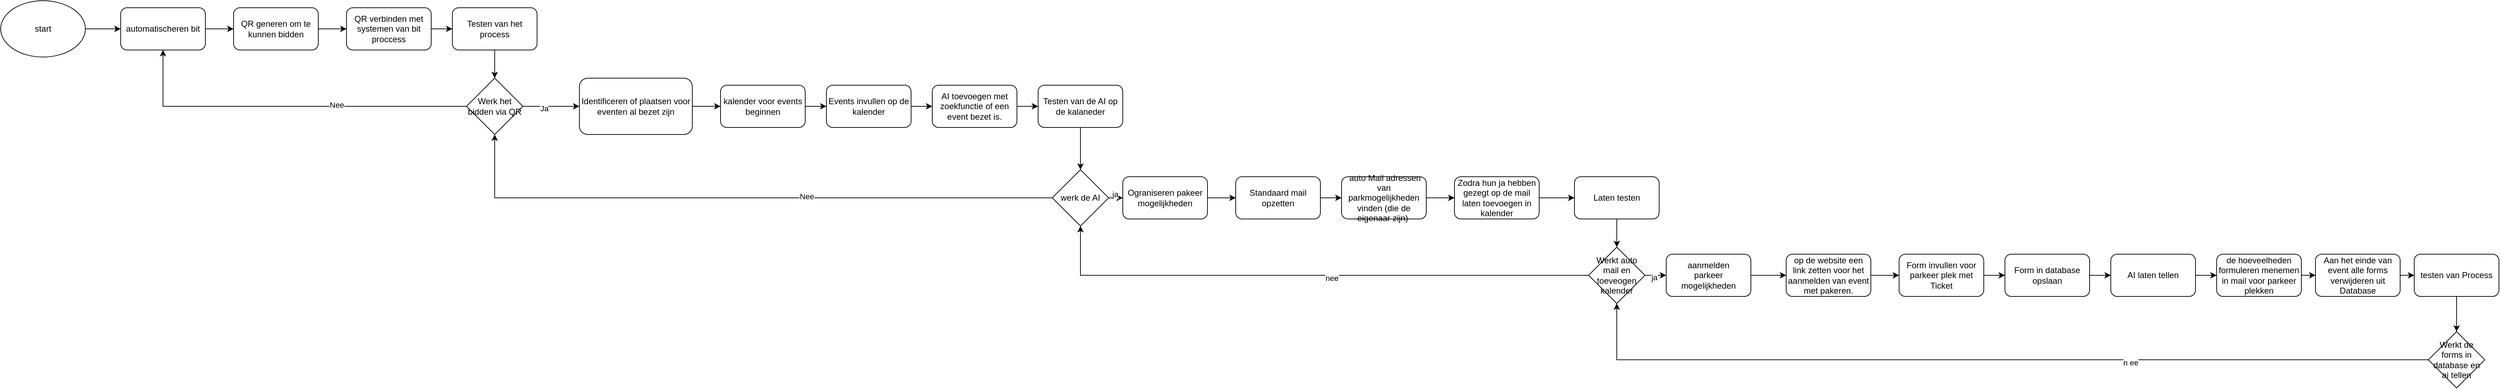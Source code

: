 <mxfile version="22.1.19" type="github">
  <diagram name="Page-1" id="8xoFzs__v3jjleJcGe1v">
    <mxGraphModel dx="2377" dy="1322" grid="1" gridSize="10" guides="1" tooltips="1" connect="1" arrows="1" fold="1" page="1" pageScale="1" pageWidth="827" pageHeight="1169" math="0" shadow="0">
      <root>
        <mxCell id="0" />
        <mxCell id="1" parent="0" />
        <mxCell id="QSTW8lEdJ63yRF9R9Cr1-3" style="edgeStyle=orthogonalEdgeStyle;rounded=0;orthogonalLoop=1;jettySize=auto;html=1;" edge="1" parent="1" source="QSTW8lEdJ63yRF9R9Cr1-1" target="QSTW8lEdJ63yRF9R9Cr1-2">
          <mxGeometry relative="1" as="geometry" />
        </mxCell>
        <mxCell id="QSTW8lEdJ63yRF9R9Cr1-1" value="start" style="ellipse;whiteSpace=wrap;html=1;" vertex="1" parent="1">
          <mxGeometry x="40" y="50" width="120" height="80" as="geometry" />
        </mxCell>
        <mxCell id="QSTW8lEdJ63yRF9R9Cr1-5" style="edgeStyle=orthogonalEdgeStyle;rounded=0;orthogonalLoop=1;jettySize=auto;html=1;entryX=0;entryY=0.5;entryDx=0;entryDy=0;" edge="1" parent="1" source="QSTW8lEdJ63yRF9R9Cr1-2" target="QSTW8lEdJ63yRF9R9Cr1-4">
          <mxGeometry relative="1" as="geometry" />
        </mxCell>
        <mxCell id="QSTW8lEdJ63yRF9R9Cr1-2" value="automatischeren bit" style="rounded=1;whiteSpace=wrap;html=1;" vertex="1" parent="1">
          <mxGeometry x="210" y="60" width="120" height="60" as="geometry" />
        </mxCell>
        <mxCell id="QSTW8lEdJ63yRF9R9Cr1-7" style="edgeStyle=orthogonalEdgeStyle;rounded=0;orthogonalLoop=1;jettySize=auto;html=1;" edge="1" parent="1" source="QSTW8lEdJ63yRF9R9Cr1-4" target="QSTW8lEdJ63yRF9R9Cr1-6">
          <mxGeometry relative="1" as="geometry" />
        </mxCell>
        <mxCell id="QSTW8lEdJ63yRF9R9Cr1-4" value="QR generen om te kunnen bidden" style="rounded=1;whiteSpace=wrap;html=1;" vertex="1" parent="1">
          <mxGeometry x="370" y="60" width="120" height="60" as="geometry" />
        </mxCell>
        <mxCell id="QSTW8lEdJ63yRF9R9Cr1-10" style="edgeStyle=orthogonalEdgeStyle;rounded=0;orthogonalLoop=1;jettySize=auto;html=1;entryX=0;entryY=0.5;entryDx=0;entryDy=0;" edge="1" parent="1" source="QSTW8lEdJ63yRF9R9Cr1-6" target="QSTW8lEdJ63yRF9R9Cr1-8">
          <mxGeometry relative="1" as="geometry" />
        </mxCell>
        <mxCell id="QSTW8lEdJ63yRF9R9Cr1-6" value="QR verbinden met systemen van bit proccess" style="rounded=1;whiteSpace=wrap;html=1;" vertex="1" parent="1">
          <mxGeometry x="530" y="60" width="120" height="60" as="geometry" />
        </mxCell>
        <mxCell id="QSTW8lEdJ63yRF9R9Cr1-11" style="edgeStyle=orthogonalEdgeStyle;rounded=0;orthogonalLoop=1;jettySize=auto;html=1;entryX=0.5;entryY=0;entryDx=0;entryDy=0;" edge="1" parent="1" source="QSTW8lEdJ63yRF9R9Cr1-8" target="QSTW8lEdJ63yRF9R9Cr1-9">
          <mxGeometry relative="1" as="geometry" />
        </mxCell>
        <mxCell id="QSTW8lEdJ63yRF9R9Cr1-8" value="Testen van het process" style="rounded=1;whiteSpace=wrap;html=1;" vertex="1" parent="1">
          <mxGeometry x="680" y="60" width="120" height="60" as="geometry" />
        </mxCell>
        <mxCell id="QSTW8lEdJ63yRF9R9Cr1-12" style="edgeStyle=orthogonalEdgeStyle;rounded=0;orthogonalLoop=1;jettySize=auto;html=1;" edge="1" parent="1" source="QSTW8lEdJ63yRF9R9Cr1-9" target="QSTW8lEdJ63yRF9R9Cr1-2">
          <mxGeometry relative="1" as="geometry" />
        </mxCell>
        <mxCell id="QSTW8lEdJ63yRF9R9Cr1-13" value="Nee" style="edgeLabel;html=1;align=center;verticalAlign=middle;resizable=0;points=[];" vertex="1" connectable="0" parent="QSTW8lEdJ63yRF9R9Cr1-12">
          <mxGeometry x="-0.278" y="-2" relative="1" as="geometry">
            <mxPoint as="offset" />
          </mxGeometry>
        </mxCell>
        <mxCell id="QSTW8lEdJ63yRF9R9Cr1-9" value="Werk het bidden via QR" style="rhombus;whiteSpace=wrap;html=1;" vertex="1" parent="1">
          <mxGeometry x="700" y="160" width="80" height="80" as="geometry" />
        </mxCell>
        <mxCell id="QSTW8lEdJ63yRF9R9Cr1-19" style="edgeStyle=orthogonalEdgeStyle;rounded=0;orthogonalLoop=1;jettySize=auto;html=1;" edge="1" parent="1" source="QSTW8lEdJ63yRF9R9Cr1-14" target="QSTW8lEdJ63yRF9R9Cr1-17">
          <mxGeometry relative="1" as="geometry" />
        </mxCell>
        <mxCell id="QSTW8lEdJ63yRF9R9Cr1-14" value="Identificeren of plaatsen voor eventen al bezet zijn" style="rounded=1;whiteSpace=wrap;html=1;" vertex="1" parent="1">
          <mxGeometry x="860" y="160" width="160" height="80" as="geometry" />
        </mxCell>
        <mxCell id="QSTW8lEdJ63yRF9R9Cr1-15" value="" style="edgeStyle=orthogonalEdgeStyle;rounded=0;orthogonalLoop=1;jettySize=auto;html=1;" edge="1" parent="1" source="QSTW8lEdJ63yRF9R9Cr1-9" target="QSTW8lEdJ63yRF9R9Cr1-14">
          <mxGeometry relative="1" as="geometry" />
        </mxCell>
        <mxCell id="QSTW8lEdJ63yRF9R9Cr1-16" value="Ja" style="edgeLabel;html=1;align=center;verticalAlign=middle;resizable=0;points=[];" vertex="1" connectable="0" parent="QSTW8lEdJ63yRF9R9Cr1-15">
          <mxGeometry x="-0.267" y="-3" relative="1" as="geometry">
            <mxPoint as="offset" />
          </mxGeometry>
        </mxCell>
        <mxCell id="QSTW8lEdJ63yRF9R9Cr1-21" style="edgeStyle=orthogonalEdgeStyle;rounded=0;orthogonalLoop=1;jettySize=auto;html=1;" edge="1" parent="1" source="QSTW8lEdJ63yRF9R9Cr1-17" target="QSTW8lEdJ63yRF9R9Cr1-20">
          <mxGeometry relative="1" as="geometry" />
        </mxCell>
        <mxCell id="QSTW8lEdJ63yRF9R9Cr1-17" value="kalender voor events beginnen" style="rounded=1;whiteSpace=wrap;html=1;" vertex="1" parent="1">
          <mxGeometry x="1060" y="170" width="120" height="60" as="geometry" />
        </mxCell>
        <mxCell id="QSTW8lEdJ63yRF9R9Cr1-23" style="edgeStyle=orthogonalEdgeStyle;rounded=0;orthogonalLoop=1;jettySize=auto;html=1;entryX=0;entryY=0.5;entryDx=0;entryDy=0;" edge="1" parent="1" source="QSTW8lEdJ63yRF9R9Cr1-20" target="QSTW8lEdJ63yRF9R9Cr1-22">
          <mxGeometry relative="1" as="geometry" />
        </mxCell>
        <mxCell id="QSTW8lEdJ63yRF9R9Cr1-20" value="Events invullen op de kalender" style="rounded=1;whiteSpace=wrap;html=1;" vertex="1" parent="1">
          <mxGeometry x="1210" y="170" width="120" height="60" as="geometry" />
        </mxCell>
        <mxCell id="QSTW8lEdJ63yRF9R9Cr1-25" style="edgeStyle=orthogonalEdgeStyle;rounded=0;orthogonalLoop=1;jettySize=auto;html=1;" edge="1" parent="1" source="QSTW8lEdJ63yRF9R9Cr1-22" target="QSTW8lEdJ63yRF9R9Cr1-24">
          <mxGeometry relative="1" as="geometry" />
        </mxCell>
        <mxCell id="QSTW8lEdJ63yRF9R9Cr1-22" value="AI toevoegen met zoekfunctie of een event bezet is." style="rounded=1;whiteSpace=wrap;html=1;" vertex="1" parent="1">
          <mxGeometry x="1360" y="170" width="120" height="60" as="geometry" />
        </mxCell>
        <mxCell id="QSTW8lEdJ63yRF9R9Cr1-27" style="edgeStyle=orthogonalEdgeStyle;rounded=0;orthogonalLoop=1;jettySize=auto;html=1;entryX=0.5;entryY=0;entryDx=0;entryDy=0;" edge="1" parent="1" source="QSTW8lEdJ63yRF9R9Cr1-24" target="QSTW8lEdJ63yRF9R9Cr1-26">
          <mxGeometry relative="1" as="geometry" />
        </mxCell>
        <mxCell id="QSTW8lEdJ63yRF9R9Cr1-24" value="Testen van de AI op de kalaneder" style="rounded=1;whiteSpace=wrap;html=1;" vertex="1" parent="1">
          <mxGeometry x="1510" y="170" width="120" height="60" as="geometry" />
        </mxCell>
        <mxCell id="QSTW8lEdJ63yRF9R9Cr1-28" style="edgeStyle=orthogonalEdgeStyle;rounded=0;orthogonalLoop=1;jettySize=auto;html=1;" edge="1" parent="1" source="QSTW8lEdJ63yRF9R9Cr1-26" target="QSTW8lEdJ63yRF9R9Cr1-9">
          <mxGeometry relative="1" as="geometry" />
        </mxCell>
        <mxCell id="QSTW8lEdJ63yRF9R9Cr1-29" value="Nee" style="edgeLabel;html=1;align=center;verticalAlign=middle;resizable=0;points=[];" vertex="1" connectable="0" parent="QSTW8lEdJ63yRF9R9Cr1-28">
          <mxGeometry x="-0.209" y="-2" relative="1" as="geometry">
            <mxPoint as="offset" />
          </mxGeometry>
        </mxCell>
        <mxCell id="QSTW8lEdJ63yRF9R9Cr1-35" style="edgeStyle=orthogonalEdgeStyle;rounded=0;orthogonalLoop=1;jettySize=auto;html=1;" edge="1" parent="1" source="QSTW8lEdJ63yRF9R9Cr1-26" target="QSTW8lEdJ63yRF9R9Cr1-32">
          <mxGeometry relative="1" as="geometry" />
        </mxCell>
        <mxCell id="QSTW8lEdJ63yRF9R9Cr1-36" value="ja" style="edgeLabel;html=1;align=center;verticalAlign=middle;resizable=0;points=[];" vertex="1" connectable="0" parent="QSTW8lEdJ63yRF9R9Cr1-35">
          <mxGeometry x="0.613" y="5" relative="1" as="geometry">
            <mxPoint as="offset" />
          </mxGeometry>
        </mxCell>
        <mxCell id="QSTW8lEdJ63yRF9R9Cr1-26" value="werk de AI" style="rhombus;whiteSpace=wrap;html=1;" vertex="1" parent="1">
          <mxGeometry x="1530" y="290" width="80" height="80" as="geometry" />
        </mxCell>
        <mxCell id="QSTW8lEdJ63yRF9R9Cr1-38" style="edgeStyle=orthogonalEdgeStyle;rounded=0;orthogonalLoop=1;jettySize=auto;html=1;entryX=0;entryY=0.5;entryDx=0;entryDy=0;" edge="1" parent="1" source="QSTW8lEdJ63yRF9R9Cr1-32" target="QSTW8lEdJ63yRF9R9Cr1-37">
          <mxGeometry relative="1" as="geometry" />
        </mxCell>
        <mxCell id="QSTW8lEdJ63yRF9R9Cr1-32" value="Ograniseren pakeer mogelijkheden" style="rounded=1;whiteSpace=wrap;html=1;" vertex="1" parent="1">
          <mxGeometry x="1630" y="300" width="120" height="60" as="geometry" />
        </mxCell>
        <mxCell id="QSTW8lEdJ63yRF9R9Cr1-42" style="edgeStyle=orthogonalEdgeStyle;rounded=0;orthogonalLoop=1;jettySize=auto;html=1;entryX=0;entryY=0.5;entryDx=0;entryDy=0;" edge="1" parent="1" source="QSTW8lEdJ63yRF9R9Cr1-37" target="QSTW8lEdJ63yRF9R9Cr1-39">
          <mxGeometry relative="1" as="geometry" />
        </mxCell>
        <mxCell id="QSTW8lEdJ63yRF9R9Cr1-37" value="Standaard mail opzetten" style="rounded=1;whiteSpace=wrap;html=1;" vertex="1" parent="1">
          <mxGeometry x="1790" y="300" width="120" height="60" as="geometry" />
        </mxCell>
        <mxCell id="QSTW8lEdJ63yRF9R9Cr1-43" style="edgeStyle=orthogonalEdgeStyle;rounded=0;orthogonalLoop=1;jettySize=auto;html=1;entryX=0;entryY=0.5;entryDx=0;entryDy=0;" edge="1" parent="1" source="QSTW8lEdJ63yRF9R9Cr1-39" target="QSTW8lEdJ63yRF9R9Cr1-40">
          <mxGeometry relative="1" as="geometry" />
        </mxCell>
        <mxCell id="QSTW8lEdJ63yRF9R9Cr1-39" value="&amp;nbsp;auto Mail adressen van parkmogelijkheden vinden (die de eigenaar zijn)&amp;nbsp;" style="rounded=1;whiteSpace=wrap;html=1;" vertex="1" parent="1">
          <mxGeometry x="1940" y="300" width="120" height="60" as="geometry" />
        </mxCell>
        <mxCell id="QSTW8lEdJ63yRF9R9Cr1-44" style="edgeStyle=orthogonalEdgeStyle;rounded=0;orthogonalLoop=1;jettySize=auto;html=1;entryX=0;entryY=0.5;entryDx=0;entryDy=0;" edge="1" parent="1" source="QSTW8lEdJ63yRF9R9Cr1-40" target="QSTW8lEdJ63yRF9R9Cr1-41">
          <mxGeometry relative="1" as="geometry" />
        </mxCell>
        <mxCell id="QSTW8lEdJ63yRF9R9Cr1-40" value="Zodra hun ja hebben gezegt op de mail laten toevoegen in kalender" style="rounded=1;whiteSpace=wrap;html=1;" vertex="1" parent="1">
          <mxGeometry x="2100" y="300" width="120" height="60" as="geometry" />
        </mxCell>
        <mxCell id="QSTW8lEdJ63yRF9R9Cr1-50" style="edgeStyle=orthogonalEdgeStyle;rounded=0;orthogonalLoop=1;jettySize=auto;html=1;entryX=0.5;entryY=0;entryDx=0;entryDy=0;" edge="1" parent="1" source="QSTW8lEdJ63yRF9R9Cr1-41" target="QSTW8lEdJ63yRF9R9Cr1-45">
          <mxGeometry relative="1" as="geometry" />
        </mxCell>
        <mxCell id="QSTW8lEdJ63yRF9R9Cr1-41" value="Laten testen" style="rounded=1;whiteSpace=wrap;html=1;" vertex="1" parent="1">
          <mxGeometry x="2270" y="300" width="120" height="60" as="geometry" />
        </mxCell>
        <mxCell id="QSTW8lEdJ63yRF9R9Cr1-47" style="edgeStyle=orthogonalEdgeStyle;rounded=0;orthogonalLoop=1;jettySize=auto;html=1;entryX=0.5;entryY=1;entryDx=0;entryDy=0;" edge="1" parent="1" source="QSTW8lEdJ63yRF9R9Cr1-45" target="QSTW8lEdJ63yRF9R9Cr1-26">
          <mxGeometry relative="1" as="geometry" />
        </mxCell>
        <mxCell id="QSTW8lEdJ63yRF9R9Cr1-48" value="nee" style="edgeLabel;html=1;align=center;verticalAlign=middle;resizable=0;points=[];" vertex="1" connectable="0" parent="QSTW8lEdJ63yRF9R9Cr1-47">
          <mxGeometry x="-0.078" y="4" relative="1" as="geometry">
            <mxPoint as="offset" />
          </mxGeometry>
        </mxCell>
        <mxCell id="QSTW8lEdJ63yRF9R9Cr1-51" style="edgeStyle=orthogonalEdgeStyle;rounded=0;orthogonalLoop=1;jettySize=auto;html=1;entryX=0;entryY=0.5;entryDx=0;entryDy=0;" edge="1" parent="1" source="QSTW8lEdJ63yRF9R9Cr1-45" target="QSTW8lEdJ63yRF9R9Cr1-49">
          <mxGeometry relative="1" as="geometry" />
        </mxCell>
        <mxCell id="QSTW8lEdJ63yRF9R9Cr1-52" value="ja" style="edgeLabel;html=1;align=center;verticalAlign=middle;resizable=0;points=[];" vertex="1" connectable="0" parent="QSTW8lEdJ63yRF9R9Cr1-51">
          <mxGeometry x="0.324" y="-3" relative="1" as="geometry">
            <mxPoint as="offset" />
          </mxGeometry>
        </mxCell>
        <mxCell id="QSTW8lEdJ63yRF9R9Cr1-45" value="Werkt auto mail en toeveogen kalender" style="rhombus;whiteSpace=wrap;html=1;" vertex="1" parent="1">
          <mxGeometry x="2290" y="400" width="80" height="80" as="geometry" />
        </mxCell>
        <mxCell id="QSTW8lEdJ63yRF9R9Cr1-64" style="edgeStyle=orthogonalEdgeStyle;rounded=0;orthogonalLoop=1;jettySize=auto;html=1;entryX=0;entryY=0.5;entryDx=0;entryDy=0;" edge="1" parent="1" source="QSTW8lEdJ63yRF9R9Cr1-49" target="QSTW8lEdJ63yRF9R9Cr1-54">
          <mxGeometry relative="1" as="geometry" />
        </mxCell>
        <mxCell id="QSTW8lEdJ63yRF9R9Cr1-49" value="" style="rounded=1;whiteSpace=wrap;html=1;" vertex="1" parent="1">
          <mxGeometry x="2400" y="410" width="120" height="60" as="geometry" />
        </mxCell>
        <mxCell id="QSTW8lEdJ63yRF9R9Cr1-53" value="aanmelden parkeer mogelijkheden" style="text;strokeColor=none;align=center;fillColor=none;html=1;verticalAlign=middle;whiteSpace=wrap;rounded=0;" vertex="1" parent="1">
          <mxGeometry x="2430" y="425" width="60" height="30" as="geometry" />
        </mxCell>
        <mxCell id="QSTW8lEdJ63yRF9R9Cr1-65" style="edgeStyle=orthogonalEdgeStyle;rounded=0;orthogonalLoop=1;jettySize=auto;html=1;entryX=0;entryY=0.5;entryDx=0;entryDy=0;" edge="1" parent="1" source="QSTW8lEdJ63yRF9R9Cr1-54" target="QSTW8lEdJ63yRF9R9Cr1-55">
          <mxGeometry relative="1" as="geometry" />
        </mxCell>
        <mxCell id="QSTW8lEdJ63yRF9R9Cr1-54" value="op de website een link zetten voor het aanmelden van event met pakeren." style="rounded=1;whiteSpace=wrap;html=1;" vertex="1" parent="1">
          <mxGeometry x="2570" y="410" width="120" height="60" as="geometry" />
        </mxCell>
        <mxCell id="QSTW8lEdJ63yRF9R9Cr1-66" style="edgeStyle=orthogonalEdgeStyle;rounded=0;orthogonalLoop=1;jettySize=auto;html=1;entryX=0;entryY=0.5;entryDx=0;entryDy=0;" edge="1" parent="1" source="QSTW8lEdJ63yRF9R9Cr1-55" target="QSTW8lEdJ63yRF9R9Cr1-56">
          <mxGeometry relative="1" as="geometry" />
        </mxCell>
        <mxCell id="QSTW8lEdJ63yRF9R9Cr1-55" value="Form invullen voor parkeer plek met Ticket" style="rounded=1;whiteSpace=wrap;html=1;" vertex="1" parent="1">
          <mxGeometry x="2730" y="410" width="120" height="60" as="geometry" />
        </mxCell>
        <mxCell id="QSTW8lEdJ63yRF9R9Cr1-67" style="edgeStyle=orthogonalEdgeStyle;rounded=0;orthogonalLoop=1;jettySize=auto;html=1;entryX=0;entryY=0.5;entryDx=0;entryDy=0;" edge="1" parent="1" source="QSTW8lEdJ63yRF9R9Cr1-56" target="QSTW8lEdJ63yRF9R9Cr1-57">
          <mxGeometry relative="1" as="geometry" />
        </mxCell>
        <mxCell id="QSTW8lEdJ63yRF9R9Cr1-56" value="Form in database opslaan" style="rounded=1;whiteSpace=wrap;html=1;" vertex="1" parent="1">
          <mxGeometry x="2880" y="410" width="120" height="60" as="geometry" />
        </mxCell>
        <mxCell id="QSTW8lEdJ63yRF9R9Cr1-68" style="edgeStyle=orthogonalEdgeStyle;rounded=0;orthogonalLoop=1;jettySize=auto;html=1;entryX=0;entryY=0.5;entryDx=0;entryDy=0;" edge="1" parent="1" source="QSTW8lEdJ63yRF9R9Cr1-57" target="QSTW8lEdJ63yRF9R9Cr1-58">
          <mxGeometry relative="1" as="geometry" />
        </mxCell>
        <mxCell id="QSTW8lEdJ63yRF9R9Cr1-57" value="AI laten tellen" style="rounded=1;whiteSpace=wrap;html=1;" vertex="1" parent="1">
          <mxGeometry x="3030" y="410" width="120" height="60" as="geometry" />
        </mxCell>
        <mxCell id="QSTW8lEdJ63yRF9R9Cr1-69" style="edgeStyle=orthogonalEdgeStyle;rounded=0;orthogonalLoop=1;jettySize=auto;html=1;entryX=0;entryY=0.5;entryDx=0;entryDy=0;" edge="1" parent="1" source="QSTW8lEdJ63yRF9R9Cr1-58" target="QSTW8lEdJ63yRF9R9Cr1-59">
          <mxGeometry relative="1" as="geometry" />
        </mxCell>
        <mxCell id="QSTW8lEdJ63yRF9R9Cr1-58" value="de hoeveelheden formuleren menemen in mail voor parkeer plekken" style="rounded=1;whiteSpace=wrap;html=1;" vertex="1" parent="1">
          <mxGeometry x="3180" y="410" width="120" height="60" as="geometry" />
        </mxCell>
        <mxCell id="QSTW8lEdJ63yRF9R9Cr1-70" style="edgeStyle=orthogonalEdgeStyle;rounded=0;orthogonalLoop=1;jettySize=auto;html=1;" edge="1" parent="1" source="QSTW8lEdJ63yRF9R9Cr1-59" target="QSTW8lEdJ63yRF9R9Cr1-60">
          <mxGeometry relative="1" as="geometry" />
        </mxCell>
        <mxCell id="QSTW8lEdJ63yRF9R9Cr1-59" value="Aan het einde van event alle forms verwijderen uit Database" style="rounded=1;whiteSpace=wrap;html=1;" vertex="1" parent="1">
          <mxGeometry x="3320" y="410" width="120" height="60" as="geometry" />
        </mxCell>
        <mxCell id="QSTW8lEdJ63yRF9R9Cr1-71" style="edgeStyle=orthogonalEdgeStyle;rounded=0;orthogonalLoop=1;jettySize=auto;html=1;entryX=0.5;entryY=0;entryDx=0;entryDy=0;" edge="1" parent="1" source="QSTW8lEdJ63yRF9R9Cr1-60" target="QSTW8lEdJ63yRF9R9Cr1-61">
          <mxGeometry relative="1" as="geometry" />
        </mxCell>
        <mxCell id="QSTW8lEdJ63yRF9R9Cr1-60" value="testen van Process" style="rounded=1;whiteSpace=wrap;html=1;" vertex="1" parent="1">
          <mxGeometry x="3460" y="410" width="120" height="60" as="geometry" />
        </mxCell>
        <mxCell id="QSTW8lEdJ63yRF9R9Cr1-62" style="edgeStyle=orthogonalEdgeStyle;rounded=0;orthogonalLoop=1;jettySize=auto;html=1;entryX=0.5;entryY=1;entryDx=0;entryDy=0;" edge="1" parent="1" source="QSTW8lEdJ63yRF9R9Cr1-61" target="QSTW8lEdJ63yRF9R9Cr1-45">
          <mxGeometry relative="1" as="geometry" />
        </mxCell>
        <mxCell id="QSTW8lEdJ63yRF9R9Cr1-63" value="n ee" style="edgeLabel;html=1;align=center;verticalAlign=middle;resizable=0;points=[];" vertex="1" connectable="0" parent="QSTW8lEdJ63yRF9R9Cr1-62">
          <mxGeometry x="-0.313" y="4" relative="1" as="geometry">
            <mxPoint as="offset" />
          </mxGeometry>
        </mxCell>
        <mxCell id="QSTW8lEdJ63yRF9R9Cr1-61" value="Werkt de forms in database en ai tellen" style="rhombus;whiteSpace=wrap;html=1;" vertex="1" parent="1">
          <mxGeometry x="3480" y="520" width="80" height="80" as="geometry" />
        </mxCell>
      </root>
    </mxGraphModel>
  </diagram>
</mxfile>
